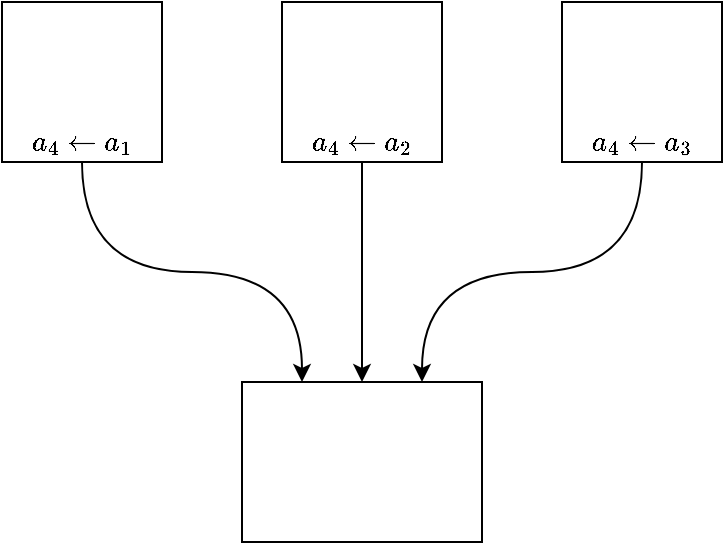 <mxfile version="14.6.13" type="device"><diagram id="5VoJZcqgOH31zhsyhRNn" name="第 1 页"><mxGraphModel dx="593" dy="347" grid="1" gridSize="10" guides="1" tooltips="1" connect="1" arrows="1" fold="1" page="1" pageScale="1" pageWidth="827" pageHeight="1169" math="1" shadow="0"><root><mxCell id="0"/><mxCell id="1" parent="0"/><mxCell id="RpHzcwrGsduZNHGgF6YB-1" value="" style="whiteSpace=wrap;html=1;" vertex="1" parent="1"><mxGeometry x="300" y="390" width="120" height="80" as="geometry"/></mxCell><mxCell id="RpHzcwrGsduZNHGgF6YB-6" style="edgeStyle=orthogonalEdgeStyle;rounded=0;orthogonalLoop=1;jettySize=auto;html=1;exitX=0.5;exitY=1;exitDx=0;exitDy=0;entryX=0.25;entryY=0;entryDx=0;entryDy=0;curved=1;" edge="1" parent="1" source="RpHzcwrGsduZNHGgF6YB-2" target="RpHzcwrGsduZNHGgF6YB-1"><mxGeometry relative="1" as="geometry"/></mxCell><mxCell id="RpHzcwrGsduZNHGgF6YB-2" value="" style="whiteSpace=wrap;html=1;aspect=fixed;" vertex="1" parent="1"><mxGeometry x="180" y="200" width="80" height="80" as="geometry"/></mxCell><mxCell id="RpHzcwrGsduZNHGgF6YB-5" style="edgeStyle=orthogonalEdgeStyle;rounded=0;orthogonalLoop=1;jettySize=auto;html=1;" edge="1" parent="1" source="RpHzcwrGsduZNHGgF6YB-3" target="RpHzcwrGsduZNHGgF6YB-1"><mxGeometry relative="1" as="geometry"/></mxCell><mxCell id="RpHzcwrGsduZNHGgF6YB-3" value="" style="whiteSpace=wrap;html=1;aspect=fixed;" vertex="1" parent="1"><mxGeometry x="320" y="200" width="80" height="80" as="geometry"/></mxCell><mxCell id="RpHzcwrGsduZNHGgF6YB-7" style="edgeStyle=orthogonalEdgeStyle;curved=1;rounded=0;orthogonalLoop=1;jettySize=auto;html=1;entryX=0.75;entryY=0;entryDx=0;entryDy=0;exitX=0.5;exitY=1;exitDx=0;exitDy=0;" edge="1" parent="1" source="RpHzcwrGsduZNHGgF6YB-4" target="RpHzcwrGsduZNHGgF6YB-1"><mxGeometry relative="1" as="geometry"/></mxCell><mxCell id="RpHzcwrGsduZNHGgF6YB-4" value="" style="whiteSpace=wrap;html=1;aspect=fixed;" vertex="1" parent="1"><mxGeometry x="460" y="200" width="80" height="80" as="geometry"/></mxCell><mxCell id="RpHzcwrGsduZNHGgF6YB-9" value="\(a_4\gets a_1\)" style="text;html=1;strokeColor=none;fillColor=none;align=center;verticalAlign=middle;whiteSpace=wrap;rounded=0;" vertex="1" parent="1"><mxGeometry x="180" y="260" width="80" height="20" as="geometry"/></mxCell><mxCell id="RpHzcwrGsduZNHGgF6YB-10" value="\(a_4\gets a_2\)" style="text;html=1;strokeColor=none;fillColor=none;align=center;verticalAlign=middle;whiteSpace=wrap;rounded=0;" vertex="1" parent="1"><mxGeometry x="320" y="260" width="80" height="20" as="geometry"/></mxCell><mxCell id="RpHzcwrGsduZNHGgF6YB-11" value="\(a_4\gets a_3\)" style="text;html=1;strokeColor=none;fillColor=none;align=center;verticalAlign=middle;whiteSpace=wrap;rounded=0;" vertex="1" parent="1"><mxGeometry x="460" y="260" width="80" height="20" as="geometry"/></mxCell></root></mxGraphModel></diagram></mxfile>